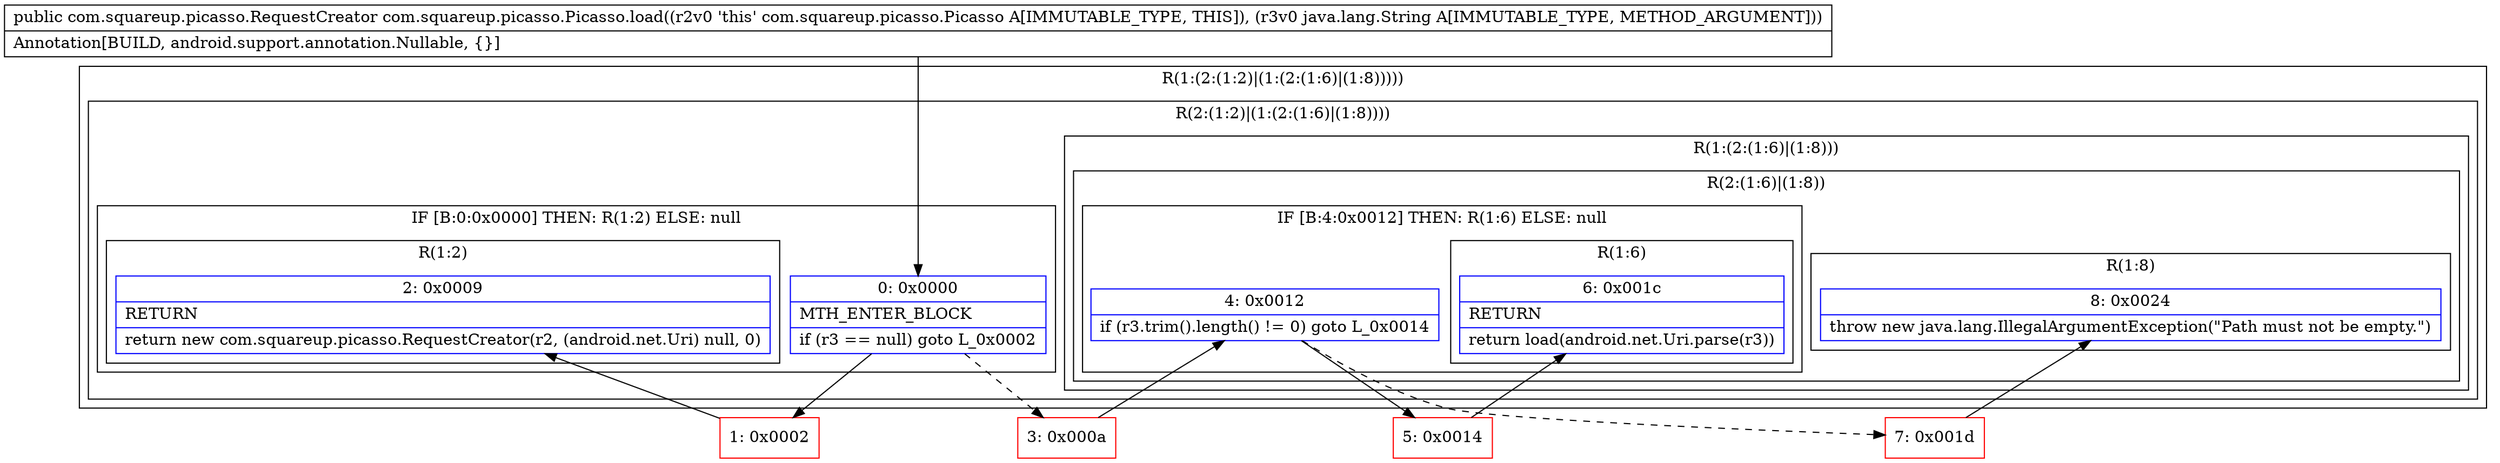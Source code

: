 digraph "CFG forcom.squareup.picasso.Picasso.load(Ljava\/lang\/String;)Lcom\/squareup\/picasso\/RequestCreator;" {
subgraph cluster_Region_498972616 {
label = "R(1:(2:(1:2)|(1:(2:(1:6)|(1:8)))))";
node [shape=record,color=blue];
subgraph cluster_Region_1016900122 {
label = "R(2:(1:2)|(1:(2:(1:6)|(1:8))))";
node [shape=record,color=blue];
subgraph cluster_IfRegion_1678653447 {
label = "IF [B:0:0x0000] THEN: R(1:2) ELSE: null";
node [shape=record,color=blue];
Node_0 [shape=record,label="{0\:\ 0x0000|MTH_ENTER_BLOCK\l|if (r3 == null) goto L_0x0002\l}"];
subgraph cluster_Region_1071916443 {
label = "R(1:2)";
node [shape=record,color=blue];
Node_2 [shape=record,label="{2\:\ 0x0009|RETURN\l|return new com.squareup.picasso.RequestCreator(r2, (android.net.Uri) null, 0)\l}"];
}
}
subgraph cluster_Region_1326958168 {
label = "R(1:(2:(1:6)|(1:8)))";
node [shape=record,color=blue];
subgraph cluster_Region_369261018 {
label = "R(2:(1:6)|(1:8))";
node [shape=record,color=blue];
subgraph cluster_IfRegion_64595229 {
label = "IF [B:4:0x0012] THEN: R(1:6) ELSE: null";
node [shape=record,color=blue];
Node_4 [shape=record,label="{4\:\ 0x0012|if (r3.trim().length() != 0) goto L_0x0014\l}"];
subgraph cluster_Region_495943680 {
label = "R(1:6)";
node [shape=record,color=blue];
Node_6 [shape=record,label="{6\:\ 0x001c|RETURN\l|return load(android.net.Uri.parse(r3))\l}"];
}
}
subgraph cluster_Region_1817944303 {
label = "R(1:8)";
node [shape=record,color=blue];
Node_8 [shape=record,label="{8\:\ 0x0024|throw new java.lang.IllegalArgumentException(\"Path must not be empty.\")\l}"];
}
}
}
}
}
Node_1 [shape=record,color=red,label="{1\:\ 0x0002}"];
Node_3 [shape=record,color=red,label="{3\:\ 0x000a}"];
Node_5 [shape=record,color=red,label="{5\:\ 0x0014}"];
Node_7 [shape=record,color=red,label="{7\:\ 0x001d}"];
MethodNode[shape=record,label="{public com.squareup.picasso.RequestCreator com.squareup.picasso.Picasso.load((r2v0 'this' com.squareup.picasso.Picasso A[IMMUTABLE_TYPE, THIS]), (r3v0 java.lang.String A[IMMUTABLE_TYPE, METHOD_ARGUMENT]))  | Annotation[BUILD, android.support.annotation.Nullable, \{\}]\l}"];
MethodNode -> Node_0;
Node_0 -> Node_1;
Node_0 -> Node_3[style=dashed];
Node_4 -> Node_5;
Node_4 -> Node_7[style=dashed];
Node_1 -> Node_2;
Node_3 -> Node_4;
Node_5 -> Node_6;
Node_7 -> Node_8;
}

